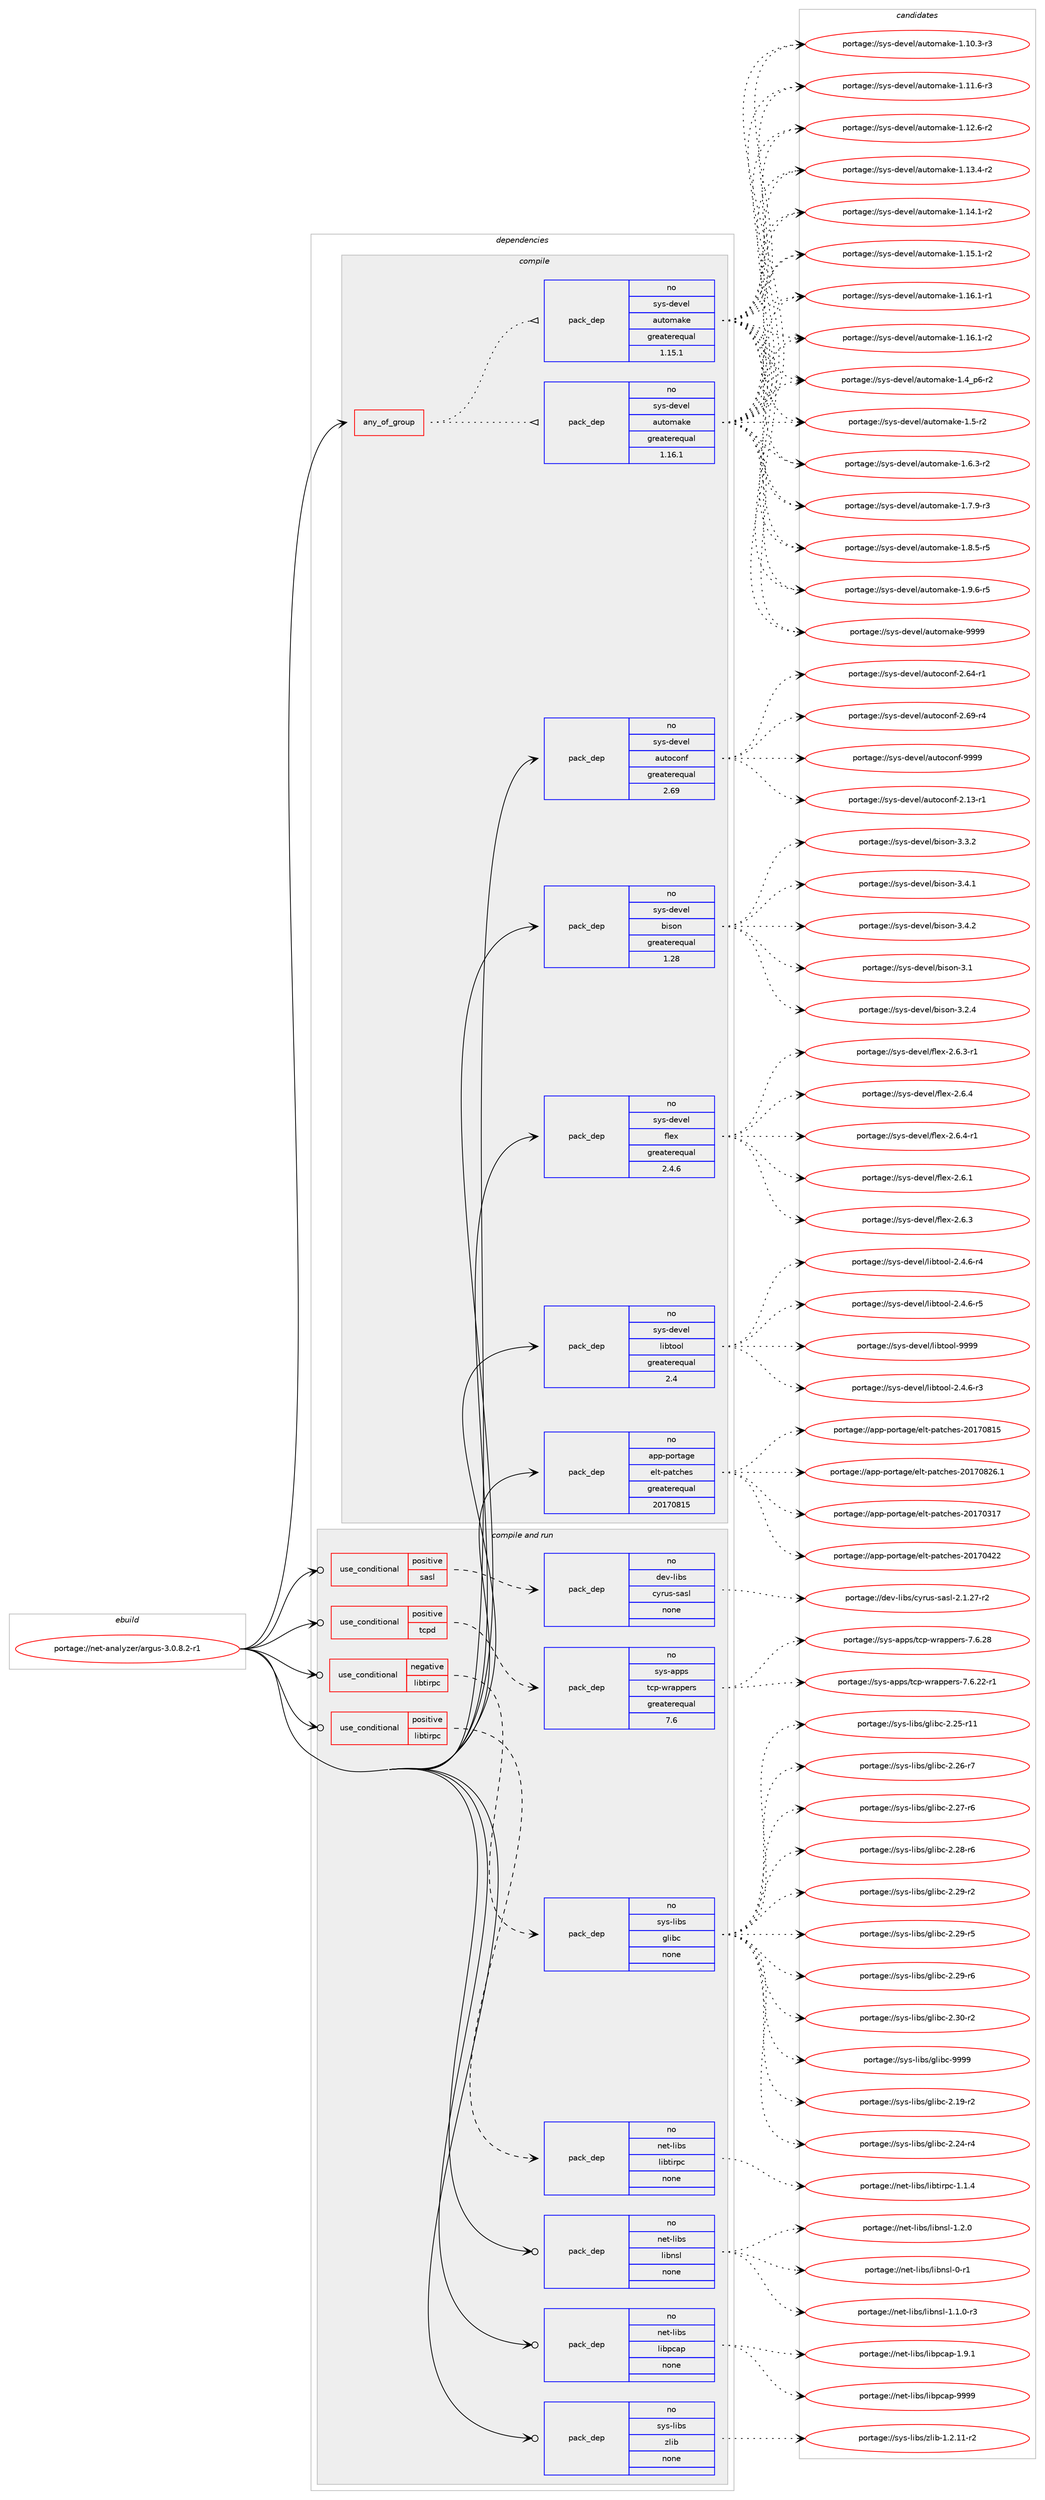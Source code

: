 digraph prolog {

# *************
# Graph options
# *************

newrank=true;
concentrate=true;
compound=true;
graph [rankdir=LR,fontname=Helvetica,fontsize=10,ranksep=1.5];#, ranksep=2.5, nodesep=0.2];
edge  [arrowhead=vee];
node  [fontname=Helvetica,fontsize=10];

# **********
# The ebuild
# **********

subgraph cluster_leftcol {
color=gray;
rank=same;
label=<<i>ebuild</i>>;
id [label="portage://net-analyzer/argus-3.0.8.2-r1", color=red, width=4, href="../net-analyzer/argus-3.0.8.2-r1.svg"];
}

# ****************
# The dependencies
# ****************

subgraph cluster_midcol {
color=gray;
label=<<i>dependencies</i>>;
subgraph cluster_compile {
fillcolor="#eeeeee";
style=filled;
label=<<i>compile</i>>;
subgraph any5486 {
dependency344449 [label=<<TABLE BORDER="0" CELLBORDER="1" CELLSPACING="0" CELLPADDING="4"><TR><TD CELLPADDING="10">any_of_group</TD></TR></TABLE>>, shape=none, color=red];subgraph pack252884 {
dependency344450 [label=<<TABLE BORDER="0" CELLBORDER="1" CELLSPACING="0" CELLPADDING="4" WIDTH="220"><TR><TD ROWSPAN="6" CELLPADDING="30">pack_dep</TD></TR><TR><TD WIDTH="110">no</TD></TR><TR><TD>sys-devel</TD></TR><TR><TD>automake</TD></TR><TR><TD>greaterequal</TD></TR><TR><TD>1.16.1</TD></TR></TABLE>>, shape=none, color=blue];
}
dependency344449:e -> dependency344450:w [weight=20,style="dotted",arrowhead="oinv"];
subgraph pack252885 {
dependency344451 [label=<<TABLE BORDER="0" CELLBORDER="1" CELLSPACING="0" CELLPADDING="4" WIDTH="220"><TR><TD ROWSPAN="6" CELLPADDING="30">pack_dep</TD></TR><TR><TD WIDTH="110">no</TD></TR><TR><TD>sys-devel</TD></TR><TR><TD>automake</TD></TR><TR><TD>greaterequal</TD></TR><TR><TD>1.15.1</TD></TR></TABLE>>, shape=none, color=blue];
}
dependency344449:e -> dependency344451:w [weight=20,style="dotted",arrowhead="oinv"];
}
id:e -> dependency344449:w [weight=20,style="solid",arrowhead="vee"];
subgraph pack252886 {
dependency344452 [label=<<TABLE BORDER="0" CELLBORDER="1" CELLSPACING="0" CELLPADDING="4" WIDTH="220"><TR><TD ROWSPAN="6" CELLPADDING="30">pack_dep</TD></TR><TR><TD WIDTH="110">no</TD></TR><TR><TD>app-portage</TD></TR><TR><TD>elt-patches</TD></TR><TR><TD>greaterequal</TD></TR><TR><TD>20170815</TD></TR></TABLE>>, shape=none, color=blue];
}
id:e -> dependency344452:w [weight=20,style="solid",arrowhead="vee"];
subgraph pack252887 {
dependency344453 [label=<<TABLE BORDER="0" CELLBORDER="1" CELLSPACING="0" CELLPADDING="4" WIDTH="220"><TR><TD ROWSPAN="6" CELLPADDING="30">pack_dep</TD></TR><TR><TD WIDTH="110">no</TD></TR><TR><TD>sys-devel</TD></TR><TR><TD>autoconf</TD></TR><TR><TD>greaterequal</TD></TR><TR><TD>2.69</TD></TR></TABLE>>, shape=none, color=blue];
}
id:e -> dependency344453:w [weight=20,style="solid",arrowhead="vee"];
subgraph pack252888 {
dependency344454 [label=<<TABLE BORDER="0" CELLBORDER="1" CELLSPACING="0" CELLPADDING="4" WIDTH="220"><TR><TD ROWSPAN="6" CELLPADDING="30">pack_dep</TD></TR><TR><TD WIDTH="110">no</TD></TR><TR><TD>sys-devel</TD></TR><TR><TD>bison</TD></TR><TR><TD>greaterequal</TD></TR><TR><TD>1.28</TD></TR></TABLE>>, shape=none, color=blue];
}
id:e -> dependency344454:w [weight=20,style="solid",arrowhead="vee"];
subgraph pack252889 {
dependency344455 [label=<<TABLE BORDER="0" CELLBORDER="1" CELLSPACING="0" CELLPADDING="4" WIDTH="220"><TR><TD ROWSPAN="6" CELLPADDING="30">pack_dep</TD></TR><TR><TD WIDTH="110">no</TD></TR><TR><TD>sys-devel</TD></TR><TR><TD>flex</TD></TR><TR><TD>greaterequal</TD></TR><TR><TD>2.4.6</TD></TR></TABLE>>, shape=none, color=blue];
}
id:e -> dependency344455:w [weight=20,style="solid",arrowhead="vee"];
subgraph pack252890 {
dependency344456 [label=<<TABLE BORDER="0" CELLBORDER="1" CELLSPACING="0" CELLPADDING="4" WIDTH="220"><TR><TD ROWSPAN="6" CELLPADDING="30">pack_dep</TD></TR><TR><TD WIDTH="110">no</TD></TR><TR><TD>sys-devel</TD></TR><TR><TD>libtool</TD></TR><TR><TD>greaterequal</TD></TR><TR><TD>2.4</TD></TR></TABLE>>, shape=none, color=blue];
}
id:e -> dependency344456:w [weight=20,style="solid",arrowhead="vee"];
}
subgraph cluster_compileandrun {
fillcolor="#eeeeee";
style=filled;
label=<<i>compile and run</i>>;
subgraph cond85934 {
dependency344457 [label=<<TABLE BORDER="0" CELLBORDER="1" CELLSPACING="0" CELLPADDING="4"><TR><TD ROWSPAN="3" CELLPADDING="10">use_conditional</TD></TR><TR><TD>negative</TD></TR><TR><TD>libtirpc</TD></TR></TABLE>>, shape=none, color=red];
subgraph pack252891 {
dependency344458 [label=<<TABLE BORDER="0" CELLBORDER="1" CELLSPACING="0" CELLPADDING="4" WIDTH="220"><TR><TD ROWSPAN="6" CELLPADDING="30">pack_dep</TD></TR><TR><TD WIDTH="110">no</TD></TR><TR><TD>sys-libs</TD></TR><TR><TD>glibc</TD></TR><TR><TD>none</TD></TR><TR><TD></TD></TR></TABLE>>, shape=none, color=blue];
}
dependency344457:e -> dependency344458:w [weight=20,style="dashed",arrowhead="vee"];
}
id:e -> dependency344457:w [weight=20,style="solid",arrowhead="odotvee"];
subgraph cond85935 {
dependency344459 [label=<<TABLE BORDER="0" CELLBORDER="1" CELLSPACING="0" CELLPADDING="4"><TR><TD ROWSPAN="3" CELLPADDING="10">use_conditional</TD></TR><TR><TD>positive</TD></TR><TR><TD>libtirpc</TD></TR></TABLE>>, shape=none, color=red];
subgraph pack252892 {
dependency344460 [label=<<TABLE BORDER="0" CELLBORDER="1" CELLSPACING="0" CELLPADDING="4" WIDTH="220"><TR><TD ROWSPAN="6" CELLPADDING="30">pack_dep</TD></TR><TR><TD WIDTH="110">no</TD></TR><TR><TD>net-libs</TD></TR><TR><TD>libtirpc</TD></TR><TR><TD>none</TD></TR><TR><TD></TD></TR></TABLE>>, shape=none, color=blue];
}
dependency344459:e -> dependency344460:w [weight=20,style="dashed",arrowhead="vee"];
}
id:e -> dependency344459:w [weight=20,style="solid",arrowhead="odotvee"];
subgraph cond85936 {
dependency344461 [label=<<TABLE BORDER="0" CELLBORDER="1" CELLSPACING="0" CELLPADDING="4"><TR><TD ROWSPAN="3" CELLPADDING="10">use_conditional</TD></TR><TR><TD>positive</TD></TR><TR><TD>sasl</TD></TR></TABLE>>, shape=none, color=red];
subgraph pack252893 {
dependency344462 [label=<<TABLE BORDER="0" CELLBORDER="1" CELLSPACING="0" CELLPADDING="4" WIDTH="220"><TR><TD ROWSPAN="6" CELLPADDING="30">pack_dep</TD></TR><TR><TD WIDTH="110">no</TD></TR><TR><TD>dev-libs</TD></TR><TR><TD>cyrus-sasl</TD></TR><TR><TD>none</TD></TR><TR><TD></TD></TR></TABLE>>, shape=none, color=blue];
}
dependency344461:e -> dependency344462:w [weight=20,style="dashed",arrowhead="vee"];
}
id:e -> dependency344461:w [weight=20,style="solid",arrowhead="odotvee"];
subgraph cond85937 {
dependency344463 [label=<<TABLE BORDER="0" CELLBORDER="1" CELLSPACING="0" CELLPADDING="4"><TR><TD ROWSPAN="3" CELLPADDING="10">use_conditional</TD></TR><TR><TD>positive</TD></TR><TR><TD>tcpd</TD></TR></TABLE>>, shape=none, color=red];
subgraph pack252894 {
dependency344464 [label=<<TABLE BORDER="0" CELLBORDER="1" CELLSPACING="0" CELLPADDING="4" WIDTH="220"><TR><TD ROWSPAN="6" CELLPADDING="30">pack_dep</TD></TR><TR><TD WIDTH="110">no</TD></TR><TR><TD>sys-apps</TD></TR><TR><TD>tcp-wrappers</TD></TR><TR><TD>greaterequal</TD></TR><TR><TD>7.6</TD></TR></TABLE>>, shape=none, color=blue];
}
dependency344463:e -> dependency344464:w [weight=20,style="dashed",arrowhead="vee"];
}
id:e -> dependency344463:w [weight=20,style="solid",arrowhead="odotvee"];
subgraph pack252895 {
dependency344465 [label=<<TABLE BORDER="0" CELLBORDER="1" CELLSPACING="0" CELLPADDING="4" WIDTH="220"><TR><TD ROWSPAN="6" CELLPADDING="30">pack_dep</TD></TR><TR><TD WIDTH="110">no</TD></TR><TR><TD>net-libs</TD></TR><TR><TD>libnsl</TD></TR><TR><TD>none</TD></TR><TR><TD></TD></TR></TABLE>>, shape=none, color=blue];
}
id:e -> dependency344465:w [weight=20,style="solid",arrowhead="odotvee"];
subgraph pack252896 {
dependency344466 [label=<<TABLE BORDER="0" CELLBORDER="1" CELLSPACING="0" CELLPADDING="4" WIDTH="220"><TR><TD ROWSPAN="6" CELLPADDING="30">pack_dep</TD></TR><TR><TD WIDTH="110">no</TD></TR><TR><TD>net-libs</TD></TR><TR><TD>libpcap</TD></TR><TR><TD>none</TD></TR><TR><TD></TD></TR></TABLE>>, shape=none, color=blue];
}
id:e -> dependency344466:w [weight=20,style="solid",arrowhead="odotvee"];
subgraph pack252897 {
dependency344467 [label=<<TABLE BORDER="0" CELLBORDER="1" CELLSPACING="0" CELLPADDING="4" WIDTH="220"><TR><TD ROWSPAN="6" CELLPADDING="30">pack_dep</TD></TR><TR><TD WIDTH="110">no</TD></TR><TR><TD>sys-libs</TD></TR><TR><TD>zlib</TD></TR><TR><TD>none</TD></TR><TR><TD></TD></TR></TABLE>>, shape=none, color=blue];
}
id:e -> dependency344467:w [weight=20,style="solid",arrowhead="odotvee"];
}
subgraph cluster_run {
fillcolor="#eeeeee";
style=filled;
label=<<i>run</i>>;
}
}

# **************
# The candidates
# **************

subgraph cluster_choices {
rank=same;
color=gray;
label=<<i>candidates</i>>;

subgraph choice252884 {
color=black;
nodesep=1;
choiceportage11512111545100101118101108479711711611110997107101454946494846514511451 [label="portage://sys-devel/automake-1.10.3-r3", color=red, width=4,href="../sys-devel/automake-1.10.3-r3.svg"];
choiceportage11512111545100101118101108479711711611110997107101454946494946544511451 [label="portage://sys-devel/automake-1.11.6-r3", color=red, width=4,href="../sys-devel/automake-1.11.6-r3.svg"];
choiceportage11512111545100101118101108479711711611110997107101454946495046544511450 [label="portage://sys-devel/automake-1.12.6-r2", color=red, width=4,href="../sys-devel/automake-1.12.6-r2.svg"];
choiceportage11512111545100101118101108479711711611110997107101454946495146524511450 [label="portage://sys-devel/automake-1.13.4-r2", color=red, width=4,href="../sys-devel/automake-1.13.4-r2.svg"];
choiceportage11512111545100101118101108479711711611110997107101454946495246494511450 [label="portage://sys-devel/automake-1.14.1-r2", color=red, width=4,href="../sys-devel/automake-1.14.1-r2.svg"];
choiceportage11512111545100101118101108479711711611110997107101454946495346494511450 [label="portage://sys-devel/automake-1.15.1-r2", color=red, width=4,href="../sys-devel/automake-1.15.1-r2.svg"];
choiceportage11512111545100101118101108479711711611110997107101454946495446494511449 [label="portage://sys-devel/automake-1.16.1-r1", color=red, width=4,href="../sys-devel/automake-1.16.1-r1.svg"];
choiceportage11512111545100101118101108479711711611110997107101454946495446494511450 [label="portage://sys-devel/automake-1.16.1-r2", color=red, width=4,href="../sys-devel/automake-1.16.1-r2.svg"];
choiceportage115121115451001011181011084797117116111109971071014549465295112544511450 [label="portage://sys-devel/automake-1.4_p6-r2", color=red, width=4,href="../sys-devel/automake-1.4_p6-r2.svg"];
choiceportage11512111545100101118101108479711711611110997107101454946534511450 [label="portage://sys-devel/automake-1.5-r2", color=red, width=4,href="../sys-devel/automake-1.5-r2.svg"];
choiceportage115121115451001011181011084797117116111109971071014549465446514511450 [label="portage://sys-devel/automake-1.6.3-r2", color=red, width=4,href="../sys-devel/automake-1.6.3-r2.svg"];
choiceportage115121115451001011181011084797117116111109971071014549465546574511451 [label="portage://sys-devel/automake-1.7.9-r3", color=red, width=4,href="../sys-devel/automake-1.7.9-r3.svg"];
choiceportage115121115451001011181011084797117116111109971071014549465646534511453 [label="portage://sys-devel/automake-1.8.5-r5", color=red, width=4,href="../sys-devel/automake-1.8.5-r5.svg"];
choiceportage115121115451001011181011084797117116111109971071014549465746544511453 [label="portage://sys-devel/automake-1.9.6-r5", color=red, width=4,href="../sys-devel/automake-1.9.6-r5.svg"];
choiceportage115121115451001011181011084797117116111109971071014557575757 [label="portage://sys-devel/automake-9999", color=red, width=4,href="../sys-devel/automake-9999.svg"];
dependency344450:e -> choiceportage11512111545100101118101108479711711611110997107101454946494846514511451:w [style=dotted,weight="100"];
dependency344450:e -> choiceportage11512111545100101118101108479711711611110997107101454946494946544511451:w [style=dotted,weight="100"];
dependency344450:e -> choiceportage11512111545100101118101108479711711611110997107101454946495046544511450:w [style=dotted,weight="100"];
dependency344450:e -> choiceportage11512111545100101118101108479711711611110997107101454946495146524511450:w [style=dotted,weight="100"];
dependency344450:e -> choiceportage11512111545100101118101108479711711611110997107101454946495246494511450:w [style=dotted,weight="100"];
dependency344450:e -> choiceportage11512111545100101118101108479711711611110997107101454946495346494511450:w [style=dotted,weight="100"];
dependency344450:e -> choiceportage11512111545100101118101108479711711611110997107101454946495446494511449:w [style=dotted,weight="100"];
dependency344450:e -> choiceportage11512111545100101118101108479711711611110997107101454946495446494511450:w [style=dotted,weight="100"];
dependency344450:e -> choiceportage115121115451001011181011084797117116111109971071014549465295112544511450:w [style=dotted,weight="100"];
dependency344450:e -> choiceportage11512111545100101118101108479711711611110997107101454946534511450:w [style=dotted,weight="100"];
dependency344450:e -> choiceportage115121115451001011181011084797117116111109971071014549465446514511450:w [style=dotted,weight="100"];
dependency344450:e -> choiceportage115121115451001011181011084797117116111109971071014549465546574511451:w [style=dotted,weight="100"];
dependency344450:e -> choiceportage115121115451001011181011084797117116111109971071014549465646534511453:w [style=dotted,weight="100"];
dependency344450:e -> choiceportage115121115451001011181011084797117116111109971071014549465746544511453:w [style=dotted,weight="100"];
dependency344450:e -> choiceportage115121115451001011181011084797117116111109971071014557575757:w [style=dotted,weight="100"];
}
subgraph choice252885 {
color=black;
nodesep=1;
choiceportage11512111545100101118101108479711711611110997107101454946494846514511451 [label="portage://sys-devel/automake-1.10.3-r3", color=red, width=4,href="../sys-devel/automake-1.10.3-r3.svg"];
choiceportage11512111545100101118101108479711711611110997107101454946494946544511451 [label="portage://sys-devel/automake-1.11.6-r3", color=red, width=4,href="../sys-devel/automake-1.11.6-r3.svg"];
choiceportage11512111545100101118101108479711711611110997107101454946495046544511450 [label="portage://sys-devel/automake-1.12.6-r2", color=red, width=4,href="../sys-devel/automake-1.12.6-r2.svg"];
choiceportage11512111545100101118101108479711711611110997107101454946495146524511450 [label="portage://sys-devel/automake-1.13.4-r2", color=red, width=4,href="../sys-devel/automake-1.13.4-r2.svg"];
choiceportage11512111545100101118101108479711711611110997107101454946495246494511450 [label="portage://sys-devel/automake-1.14.1-r2", color=red, width=4,href="../sys-devel/automake-1.14.1-r2.svg"];
choiceportage11512111545100101118101108479711711611110997107101454946495346494511450 [label="portage://sys-devel/automake-1.15.1-r2", color=red, width=4,href="../sys-devel/automake-1.15.1-r2.svg"];
choiceportage11512111545100101118101108479711711611110997107101454946495446494511449 [label="portage://sys-devel/automake-1.16.1-r1", color=red, width=4,href="../sys-devel/automake-1.16.1-r1.svg"];
choiceportage11512111545100101118101108479711711611110997107101454946495446494511450 [label="portage://sys-devel/automake-1.16.1-r2", color=red, width=4,href="../sys-devel/automake-1.16.1-r2.svg"];
choiceportage115121115451001011181011084797117116111109971071014549465295112544511450 [label="portage://sys-devel/automake-1.4_p6-r2", color=red, width=4,href="../sys-devel/automake-1.4_p6-r2.svg"];
choiceportage11512111545100101118101108479711711611110997107101454946534511450 [label="portage://sys-devel/automake-1.5-r2", color=red, width=4,href="../sys-devel/automake-1.5-r2.svg"];
choiceportage115121115451001011181011084797117116111109971071014549465446514511450 [label="portage://sys-devel/automake-1.6.3-r2", color=red, width=4,href="../sys-devel/automake-1.6.3-r2.svg"];
choiceportage115121115451001011181011084797117116111109971071014549465546574511451 [label="portage://sys-devel/automake-1.7.9-r3", color=red, width=4,href="../sys-devel/automake-1.7.9-r3.svg"];
choiceportage115121115451001011181011084797117116111109971071014549465646534511453 [label="portage://sys-devel/automake-1.8.5-r5", color=red, width=4,href="../sys-devel/automake-1.8.5-r5.svg"];
choiceportage115121115451001011181011084797117116111109971071014549465746544511453 [label="portage://sys-devel/automake-1.9.6-r5", color=red, width=4,href="../sys-devel/automake-1.9.6-r5.svg"];
choiceportage115121115451001011181011084797117116111109971071014557575757 [label="portage://sys-devel/automake-9999", color=red, width=4,href="../sys-devel/automake-9999.svg"];
dependency344451:e -> choiceportage11512111545100101118101108479711711611110997107101454946494846514511451:w [style=dotted,weight="100"];
dependency344451:e -> choiceportage11512111545100101118101108479711711611110997107101454946494946544511451:w [style=dotted,weight="100"];
dependency344451:e -> choiceportage11512111545100101118101108479711711611110997107101454946495046544511450:w [style=dotted,weight="100"];
dependency344451:e -> choiceportage11512111545100101118101108479711711611110997107101454946495146524511450:w [style=dotted,weight="100"];
dependency344451:e -> choiceportage11512111545100101118101108479711711611110997107101454946495246494511450:w [style=dotted,weight="100"];
dependency344451:e -> choiceportage11512111545100101118101108479711711611110997107101454946495346494511450:w [style=dotted,weight="100"];
dependency344451:e -> choiceportage11512111545100101118101108479711711611110997107101454946495446494511449:w [style=dotted,weight="100"];
dependency344451:e -> choiceportage11512111545100101118101108479711711611110997107101454946495446494511450:w [style=dotted,weight="100"];
dependency344451:e -> choiceportage115121115451001011181011084797117116111109971071014549465295112544511450:w [style=dotted,weight="100"];
dependency344451:e -> choiceportage11512111545100101118101108479711711611110997107101454946534511450:w [style=dotted,weight="100"];
dependency344451:e -> choiceportage115121115451001011181011084797117116111109971071014549465446514511450:w [style=dotted,weight="100"];
dependency344451:e -> choiceportage115121115451001011181011084797117116111109971071014549465546574511451:w [style=dotted,weight="100"];
dependency344451:e -> choiceportage115121115451001011181011084797117116111109971071014549465646534511453:w [style=dotted,weight="100"];
dependency344451:e -> choiceportage115121115451001011181011084797117116111109971071014549465746544511453:w [style=dotted,weight="100"];
dependency344451:e -> choiceportage115121115451001011181011084797117116111109971071014557575757:w [style=dotted,weight="100"];
}
subgraph choice252886 {
color=black;
nodesep=1;
choiceportage97112112451121111141169710310147101108116451129711699104101115455048495548514955 [label="portage://app-portage/elt-patches-20170317", color=red, width=4,href="../app-portage/elt-patches-20170317.svg"];
choiceportage97112112451121111141169710310147101108116451129711699104101115455048495548525050 [label="portage://app-portage/elt-patches-20170422", color=red, width=4,href="../app-portage/elt-patches-20170422.svg"];
choiceportage97112112451121111141169710310147101108116451129711699104101115455048495548564953 [label="portage://app-portage/elt-patches-20170815", color=red, width=4,href="../app-portage/elt-patches-20170815.svg"];
choiceportage971121124511211111411697103101471011081164511297116991041011154550484955485650544649 [label="portage://app-portage/elt-patches-20170826.1", color=red, width=4,href="../app-portage/elt-patches-20170826.1.svg"];
dependency344452:e -> choiceportage97112112451121111141169710310147101108116451129711699104101115455048495548514955:w [style=dotted,weight="100"];
dependency344452:e -> choiceportage97112112451121111141169710310147101108116451129711699104101115455048495548525050:w [style=dotted,weight="100"];
dependency344452:e -> choiceportage97112112451121111141169710310147101108116451129711699104101115455048495548564953:w [style=dotted,weight="100"];
dependency344452:e -> choiceportage971121124511211111411697103101471011081164511297116991041011154550484955485650544649:w [style=dotted,weight="100"];
}
subgraph choice252887 {
color=black;
nodesep=1;
choiceportage1151211154510010111810110847971171161119911111010245504649514511449 [label="portage://sys-devel/autoconf-2.13-r1", color=red, width=4,href="../sys-devel/autoconf-2.13-r1.svg"];
choiceportage1151211154510010111810110847971171161119911111010245504654524511449 [label="portage://sys-devel/autoconf-2.64-r1", color=red, width=4,href="../sys-devel/autoconf-2.64-r1.svg"];
choiceportage1151211154510010111810110847971171161119911111010245504654574511452 [label="portage://sys-devel/autoconf-2.69-r4", color=red, width=4,href="../sys-devel/autoconf-2.69-r4.svg"];
choiceportage115121115451001011181011084797117116111991111101024557575757 [label="portage://sys-devel/autoconf-9999", color=red, width=4,href="../sys-devel/autoconf-9999.svg"];
dependency344453:e -> choiceportage1151211154510010111810110847971171161119911111010245504649514511449:w [style=dotted,weight="100"];
dependency344453:e -> choiceportage1151211154510010111810110847971171161119911111010245504654524511449:w [style=dotted,weight="100"];
dependency344453:e -> choiceportage1151211154510010111810110847971171161119911111010245504654574511452:w [style=dotted,weight="100"];
dependency344453:e -> choiceportage115121115451001011181011084797117116111991111101024557575757:w [style=dotted,weight="100"];
}
subgraph choice252888 {
color=black;
nodesep=1;
choiceportage11512111545100101118101108479810511511111045514649 [label="portage://sys-devel/bison-3.1", color=red, width=4,href="../sys-devel/bison-3.1.svg"];
choiceportage115121115451001011181011084798105115111110455146504652 [label="portage://sys-devel/bison-3.2.4", color=red, width=4,href="../sys-devel/bison-3.2.4.svg"];
choiceportage115121115451001011181011084798105115111110455146514650 [label="portage://sys-devel/bison-3.3.2", color=red, width=4,href="../sys-devel/bison-3.3.2.svg"];
choiceportage115121115451001011181011084798105115111110455146524649 [label="portage://sys-devel/bison-3.4.1", color=red, width=4,href="../sys-devel/bison-3.4.1.svg"];
choiceportage115121115451001011181011084798105115111110455146524650 [label="portage://sys-devel/bison-3.4.2", color=red, width=4,href="../sys-devel/bison-3.4.2.svg"];
dependency344454:e -> choiceportage11512111545100101118101108479810511511111045514649:w [style=dotted,weight="100"];
dependency344454:e -> choiceportage115121115451001011181011084798105115111110455146504652:w [style=dotted,weight="100"];
dependency344454:e -> choiceportage115121115451001011181011084798105115111110455146514650:w [style=dotted,weight="100"];
dependency344454:e -> choiceportage115121115451001011181011084798105115111110455146524649:w [style=dotted,weight="100"];
dependency344454:e -> choiceportage115121115451001011181011084798105115111110455146524650:w [style=dotted,weight="100"];
}
subgraph choice252889 {
color=black;
nodesep=1;
choiceportage1151211154510010111810110847102108101120455046544649 [label="portage://sys-devel/flex-2.6.1", color=red, width=4,href="../sys-devel/flex-2.6.1.svg"];
choiceportage1151211154510010111810110847102108101120455046544651 [label="portage://sys-devel/flex-2.6.3", color=red, width=4,href="../sys-devel/flex-2.6.3.svg"];
choiceportage11512111545100101118101108471021081011204550465446514511449 [label="portage://sys-devel/flex-2.6.3-r1", color=red, width=4,href="../sys-devel/flex-2.6.3-r1.svg"];
choiceportage1151211154510010111810110847102108101120455046544652 [label="portage://sys-devel/flex-2.6.4", color=red, width=4,href="../sys-devel/flex-2.6.4.svg"];
choiceportage11512111545100101118101108471021081011204550465446524511449 [label="portage://sys-devel/flex-2.6.4-r1", color=red, width=4,href="../sys-devel/flex-2.6.4-r1.svg"];
dependency344455:e -> choiceportage1151211154510010111810110847102108101120455046544649:w [style=dotted,weight="100"];
dependency344455:e -> choiceportage1151211154510010111810110847102108101120455046544651:w [style=dotted,weight="100"];
dependency344455:e -> choiceportage11512111545100101118101108471021081011204550465446514511449:w [style=dotted,weight="100"];
dependency344455:e -> choiceportage1151211154510010111810110847102108101120455046544652:w [style=dotted,weight="100"];
dependency344455:e -> choiceportage11512111545100101118101108471021081011204550465446524511449:w [style=dotted,weight="100"];
}
subgraph choice252890 {
color=black;
nodesep=1;
choiceportage1151211154510010111810110847108105981161111111084550465246544511451 [label="portage://sys-devel/libtool-2.4.6-r3", color=red, width=4,href="../sys-devel/libtool-2.4.6-r3.svg"];
choiceportage1151211154510010111810110847108105981161111111084550465246544511452 [label="portage://sys-devel/libtool-2.4.6-r4", color=red, width=4,href="../sys-devel/libtool-2.4.6-r4.svg"];
choiceportage1151211154510010111810110847108105981161111111084550465246544511453 [label="portage://sys-devel/libtool-2.4.6-r5", color=red, width=4,href="../sys-devel/libtool-2.4.6-r5.svg"];
choiceportage1151211154510010111810110847108105981161111111084557575757 [label="portage://sys-devel/libtool-9999", color=red, width=4,href="../sys-devel/libtool-9999.svg"];
dependency344456:e -> choiceportage1151211154510010111810110847108105981161111111084550465246544511451:w [style=dotted,weight="100"];
dependency344456:e -> choiceportage1151211154510010111810110847108105981161111111084550465246544511452:w [style=dotted,weight="100"];
dependency344456:e -> choiceportage1151211154510010111810110847108105981161111111084550465246544511453:w [style=dotted,weight="100"];
dependency344456:e -> choiceportage1151211154510010111810110847108105981161111111084557575757:w [style=dotted,weight="100"];
}
subgraph choice252891 {
color=black;
nodesep=1;
choiceportage115121115451081059811547103108105989945504649574511450 [label="portage://sys-libs/glibc-2.19-r2", color=red, width=4,href="../sys-libs/glibc-2.19-r2.svg"];
choiceportage115121115451081059811547103108105989945504650524511452 [label="portage://sys-libs/glibc-2.24-r4", color=red, width=4,href="../sys-libs/glibc-2.24-r4.svg"];
choiceportage11512111545108105981154710310810598994550465053451144949 [label="portage://sys-libs/glibc-2.25-r11", color=red, width=4,href="../sys-libs/glibc-2.25-r11.svg"];
choiceportage115121115451081059811547103108105989945504650544511455 [label="portage://sys-libs/glibc-2.26-r7", color=red, width=4,href="../sys-libs/glibc-2.26-r7.svg"];
choiceportage115121115451081059811547103108105989945504650554511454 [label="portage://sys-libs/glibc-2.27-r6", color=red, width=4,href="../sys-libs/glibc-2.27-r6.svg"];
choiceportage115121115451081059811547103108105989945504650564511454 [label="portage://sys-libs/glibc-2.28-r6", color=red, width=4,href="../sys-libs/glibc-2.28-r6.svg"];
choiceportage115121115451081059811547103108105989945504650574511450 [label="portage://sys-libs/glibc-2.29-r2", color=red, width=4,href="../sys-libs/glibc-2.29-r2.svg"];
choiceportage115121115451081059811547103108105989945504650574511453 [label="portage://sys-libs/glibc-2.29-r5", color=red, width=4,href="../sys-libs/glibc-2.29-r5.svg"];
choiceportage115121115451081059811547103108105989945504650574511454 [label="portage://sys-libs/glibc-2.29-r6", color=red, width=4,href="../sys-libs/glibc-2.29-r6.svg"];
choiceportage115121115451081059811547103108105989945504651484511450 [label="portage://sys-libs/glibc-2.30-r2", color=red, width=4,href="../sys-libs/glibc-2.30-r2.svg"];
choiceportage11512111545108105981154710310810598994557575757 [label="portage://sys-libs/glibc-9999", color=red, width=4,href="../sys-libs/glibc-9999.svg"];
dependency344458:e -> choiceportage115121115451081059811547103108105989945504649574511450:w [style=dotted,weight="100"];
dependency344458:e -> choiceportage115121115451081059811547103108105989945504650524511452:w [style=dotted,weight="100"];
dependency344458:e -> choiceportage11512111545108105981154710310810598994550465053451144949:w [style=dotted,weight="100"];
dependency344458:e -> choiceportage115121115451081059811547103108105989945504650544511455:w [style=dotted,weight="100"];
dependency344458:e -> choiceportage115121115451081059811547103108105989945504650554511454:w [style=dotted,weight="100"];
dependency344458:e -> choiceportage115121115451081059811547103108105989945504650564511454:w [style=dotted,weight="100"];
dependency344458:e -> choiceportage115121115451081059811547103108105989945504650574511450:w [style=dotted,weight="100"];
dependency344458:e -> choiceportage115121115451081059811547103108105989945504650574511453:w [style=dotted,weight="100"];
dependency344458:e -> choiceportage115121115451081059811547103108105989945504650574511454:w [style=dotted,weight="100"];
dependency344458:e -> choiceportage115121115451081059811547103108105989945504651484511450:w [style=dotted,weight="100"];
dependency344458:e -> choiceportage11512111545108105981154710310810598994557575757:w [style=dotted,weight="100"];
}
subgraph choice252892 {
color=black;
nodesep=1;
choiceportage1101011164510810598115471081059811610511411299454946494652 [label="portage://net-libs/libtirpc-1.1.4", color=red, width=4,href="../net-libs/libtirpc-1.1.4.svg"];
dependency344460:e -> choiceportage1101011164510810598115471081059811610511411299454946494652:w [style=dotted,weight="100"];
}
subgraph choice252893 {
color=black;
nodesep=1;
choiceportage100101118451081059811547991211141171154511597115108455046494650554511450 [label="portage://dev-libs/cyrus-sasl-2.1.27-r2", color=red, width=4,href="../dev-libs/cyrus-sasl-2.1.27-r2.svg"];
dependency344462:e -> choiceportage100101118451081059811547991211141171154511597115108455046494650554511450:w [style=dotted,weight="100"];
}
subgraph choice252894 {
color=black;
nodesep=1;
choiceportage115121115459711211211547116991124511911497112112101114115455546544650504511449 [label="portage://sys-apps/tcp-wrappers-7.6.22-r1", color=red, width=4,href="../sys-apps/tcp-wrappers-7.6.22-r1.svg"];
choiceportage11512111545971121121154711699112451191149711211210111411545554654465056 [label="portage://sys-apps/tcp-wrappers-7.6.28", color=red, width=4,href="../sys-apps/tcp-wrappers-7.6.28.svg"];
dependency344464:e -> choiceportage115121115459711211211547116991124511911497112112101114115455546544650504511449:w [style=dotted,weight="100"];
dependency344464:e -> choiceportage11512111545971121121154711699112451191149711211210111411545554654465056:w [style=dotted,weight="100"];
}
subgraph choice252895 {
color=black;
nodesep=1;
choiceportage1101011164510810598115471081059811011510845484511449 [label="portage://net-libs/libnsl-0-r1", color=red, width=4,href="../net-libs/libnsl-0-r1.svg"];
choiceportage110101116451081059811547108105981101151084549464946484511451 [label="portage://net-libs/libnsl-1.1.0-r3", color=red, width=4,href="../net-libs/libnsl-1.1.0-r3.svg"];
choiceportage11010111645108105981154710810598110115108454946504648 [label="portage://net-libs/libnsl-1.2.0", color=red, width=4,href="../net-libs/libnsl-1.2.0.svg"];
dependency344465:e -> choiceportage1101011164510810598115471081059811011510845484511449:w [style=dotted,weight="100"];
dependency344465:e -> choiceportage110101116451081059811547108105981101151084549464946484511451:w [style=dotted,weight="100"];
dependency344465:e -> choiceportage11010111645108105981154710810598110115108454946504648:w [style=dotted,weight="100"];
}
subgraph choice252896 {
color=black;
nodesep=1;
choiceportage110101116451081059811547108105981129997112454946574649 [label="portage://net-libs/libpcap-1.9.1", color=red, width=4,href="../net-libs/libpcap-1.9.1.svg"];
choiceportage1101011164510810598115471081059811299971124557575757 [label="portage://net-libs/libpcap-9999", color=red, width=4,href="../net-libs/libpcap-9999.svg"];
dependency344466:e -> choiceportage110101116451081059811547108105981129997112454946574649:w [style=dotted,weight="100"];
dependency344466:e -> choiceportage1101011164510810598115471081059811299971124557575757:w [style=dotted,weight="100"];
}
subgraph choice252897 {
color=black;
nodesep=1;
choiceportage11512111545108105981154712210810598454946504649494511450 [label="portage://sys-libs/zlib-1.2.11-r2", color=red, width=4,href="../sys-libs/zlib-1.2.11-r2.svg"];
dependency344467:e -> choiceportage11512111545108105981154712210810598454946504649494511450:w [style=dotted,weight="100"];
}
}

}
